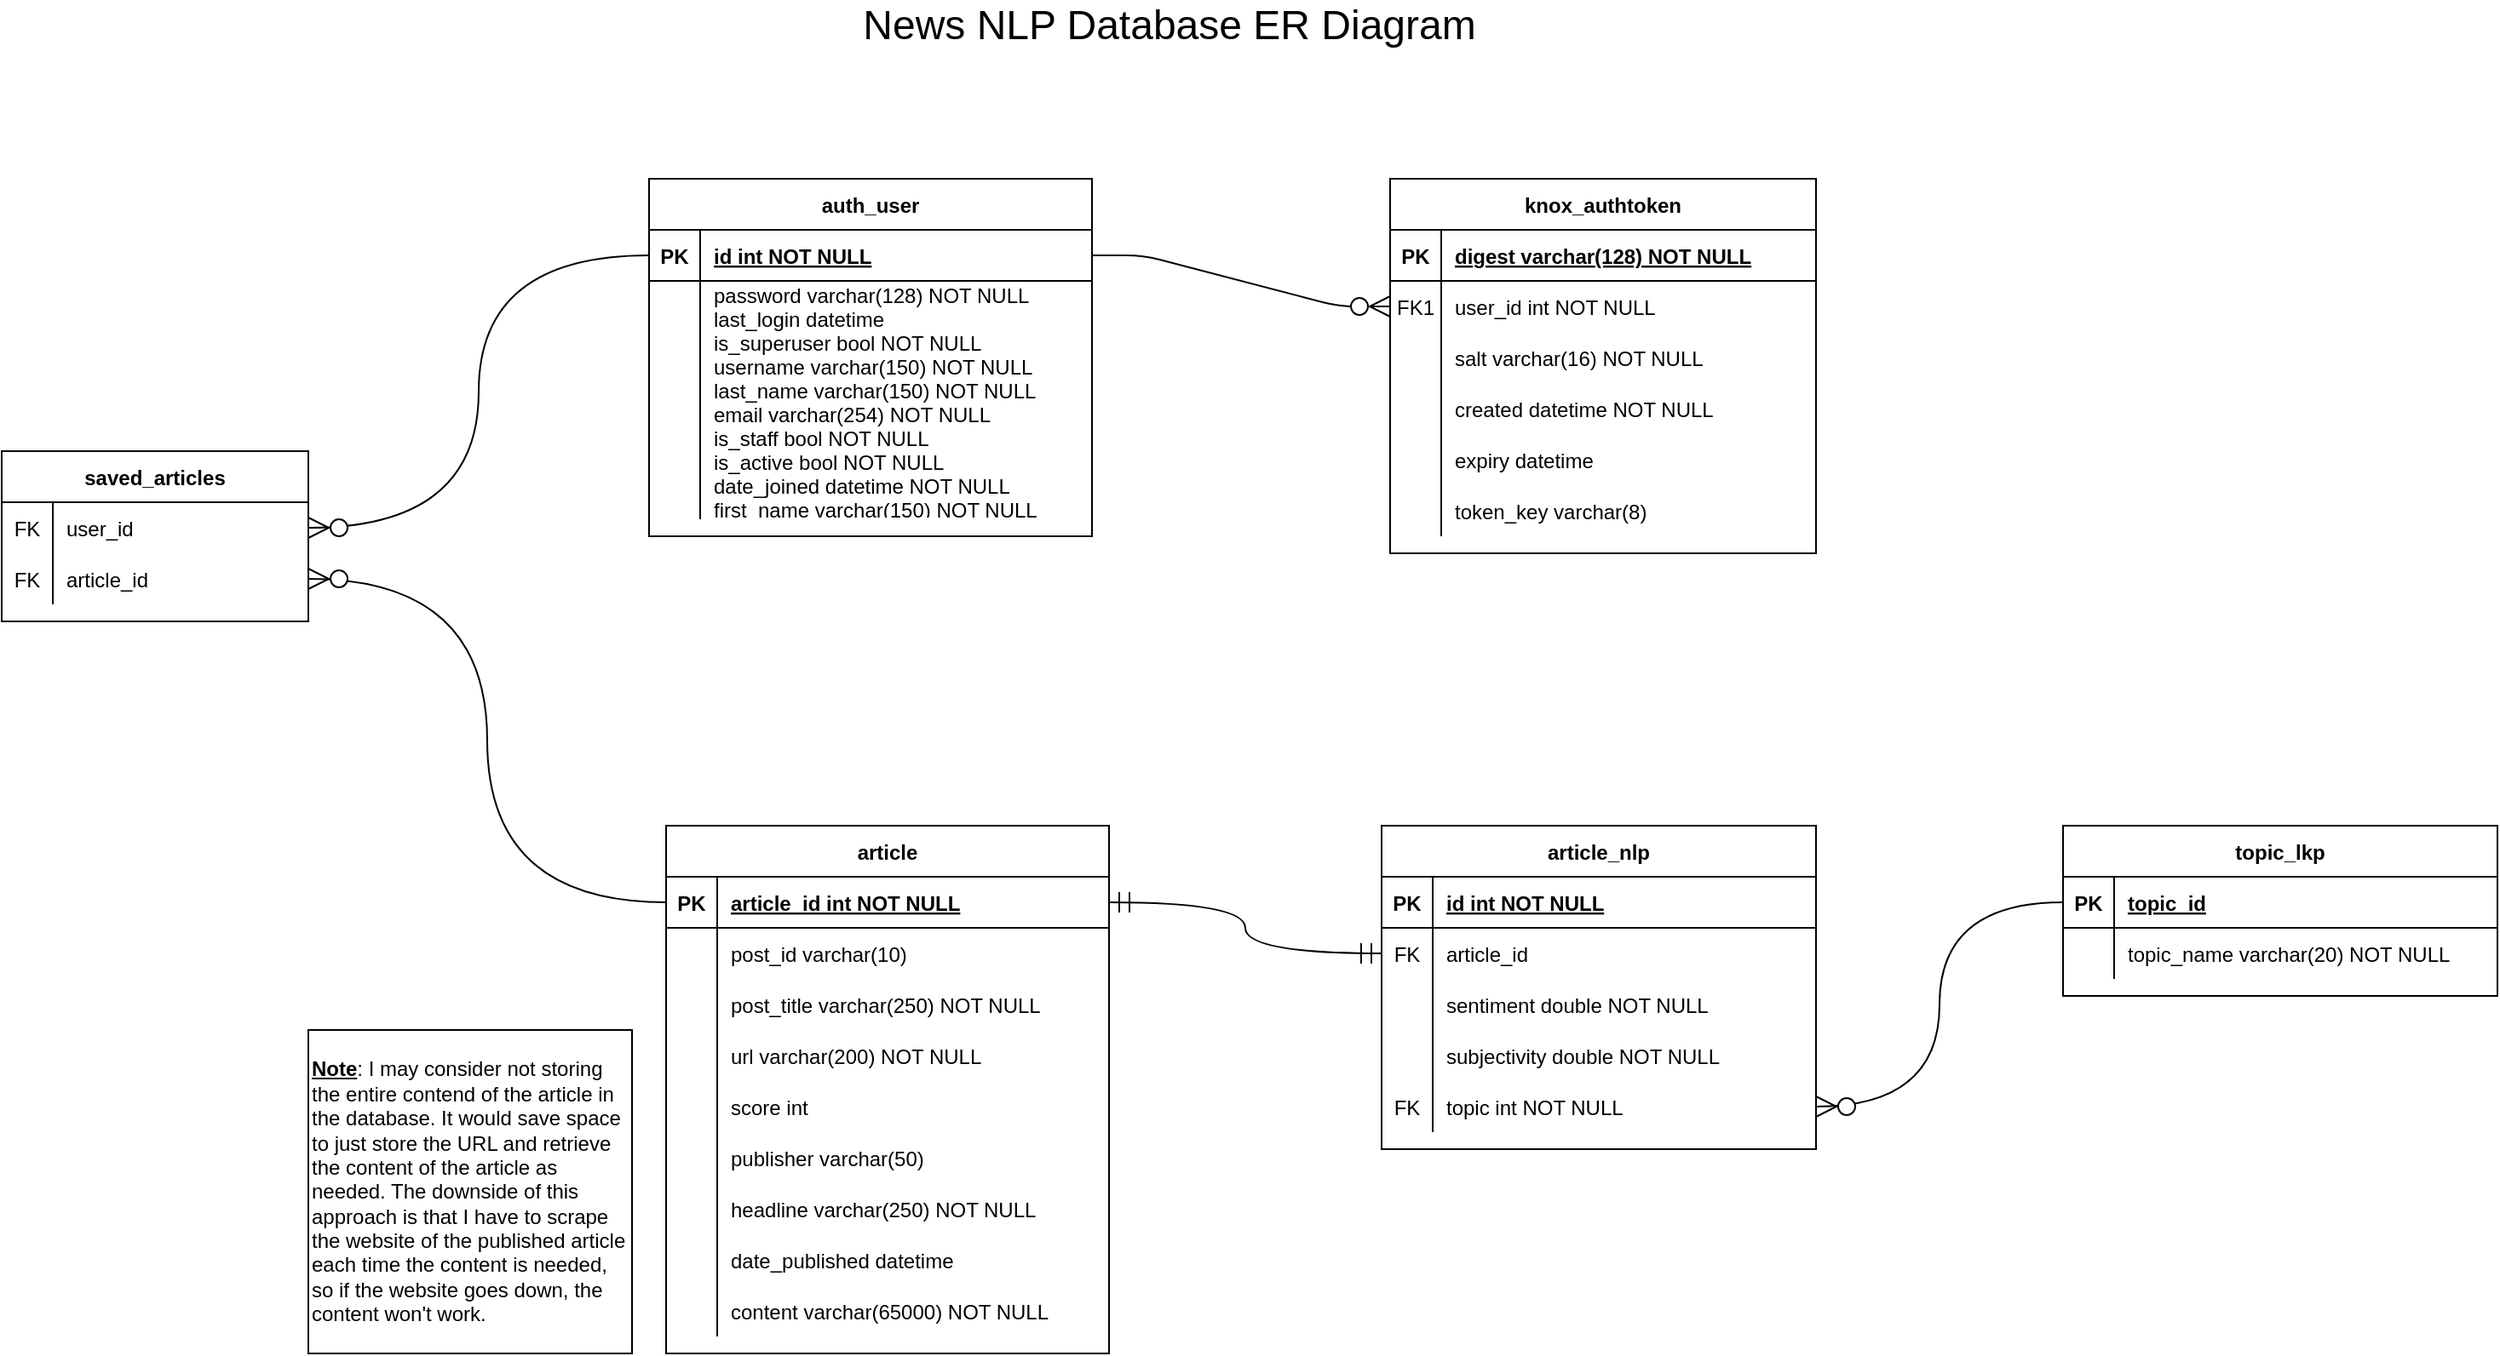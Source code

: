 <mxfile version="14.4.8" type="github">
  <diagram id="R2lEEEUBdFMjLlhIrx00" name="Page-1">
    <mxGraphModel dx="2200" dy="774" grid="1" gridSize="10" guides="1" tooltips="1" connect="1" arrows="1" fold="1" page="1" pageScale="1" pageWidth="850" pageHeight="1100" math="0" shadow="0" extFonts="Permanent Marker^https://fonts.googleapis.com/css?family=Permanent+Marker">
      <root>
        <mxCell id="0" />
        <mxCell id="1" parent="0" />
        <mxCell id="C-vyLk0tnHw3VtMMgP7b-1" value="" style="edgeStyle=entityRelationEdgeStyle;endArrow=ERzeroToMany;startArrow=none;endFill=1;startFill=0;endSize=10;" parent="1" source="C-vyLk0tnHw3VtMMgP7b-24" target="C-vyLk0tnHw3VtMMgP7b-6" edge="1">
          <mxGeometry width="100" height="100" relative="1" as="geometry">
            <mxPoint x="340" y="740" as="sourcePoint" />
            <mxPoint x="440" y="640" as="targetPoint" />
          </mxGeometry>
        </mxCell>
        <mxCell id="C-vyLk0tnHw3VtMMgP7b-2" value="knox_authtoken" style="shape=table;startSize=30;container=1;collapsible=1;childLayout=tableLayout;fixedRows=1;rowLines=0;fontStyle=1;align=center;resizeLast=1;" parent="1" vertex="1">
          <mxGeometry x="555" y="140" width="250" height="220" as="geometry">
            <mxRectangle x="450" y="120" width="70" height="30" as="alternateBounds" />
          </mxGeometry>
        </mxCell>
        <mxCell id="C-vyLk0tnHw3VtMMgP7b-3" value="" style="shape=partialRectangle;collapsible=0;dropTarget=0;pointerEvents=0;fillColor=none;points=[[0,0.5],[1,0.5]];portConstraint=eastwest;top=0;left=0;right=0;bottom=1;" parent="C-vyLk0tnHw3VtMMgP7b-2" vertex="1">
          <mxGeometry y="30" width="250" height="30" as="geometry" />
        </mxCell>
        <mxCell id="C-vyLk0tnHw3VtMMgP7b-4" value="PK" style="shape=partialRectangle;overflow=hidden;connectable=0;fillColor=none;top=0;left=0;bottom=0;right=0;fontStyle=1;" parent="C-vyLk0tnHw3VtMMgP7b-3" vertex="1">
          <mxGeometry width="30" height="30" as="geometry" />
        </mxCell>
        <mxCell id="C-vyLk0tnHw3VtMMgP7b-5" value="digest varchar(128) NOT NULL " style="shape=partialRectangle;overflow=hidden;connectable=0;fillColor=none;top=0;left=0;bottom=0;right=0;align=left;spacingLeft=6;fontStyle=5;" parent="C-vyLk0tnHw3VtMMgP7b-3" vertex="1">
          <mxGeometry x="30" width="220" height="30" as="geometry" />
        </mxCell>
        <mxCell id="C-vyLk0tnHw3VtMMgP7b-6" value="" style="shape=partialRectangle;collapsible=0;dropTarget=0;pointerEvents=0;fillColor=none;points=[[0,0.5],[1,0.5]];portConstraint=eastwest;top=0;left=0;right=0;bottom=0;" parent="C-vyLk0tnHw3VtMMgP7b-2" vertex="1">
          <mxGeometry y="60" width="250" height="30" as="geometry" />
        </mxCell>
        <mxCell id="C-vyLk0tnHw3VtMMgP7b-7" value="FK1" style="shape=partialRectangle;overflow=hidden;connectable=0;fillColor=none;top=0;left=0;bottom=0;right=0;" parent="C-vyLk0tnHw3VtMMgP7b-6" vertex="1">
          <mxGeometry width="30" height="30" as="geometry" />
        </mxCell>
        <mxCell id="C-vyLk0tnHw3VtMMgP7b-8" value="user_id int NOT NULL" style="shape=partialRectangle;overflow=hidden;connectable=0;fillColor=none;top=0;left=0;bottom=0;right=0;align=left;spacingLeft=6;" parent="C-vyLk0tnHw3VtMMgP7b-6" vertex="1">
          <mxGeometry x="30" width="220" height="30" as="geometry" />
        </mxCell>
        <mxCell id="C-vyLk0tnHw3VtMMgP7b-9" value="" style="shape=partialRectangle;collapsible=0;dropTarget=0;pointerEvents=0;fillColor=none;points=[[0,0.5],[1,0.5]];portConstraint=eastwest;top=0;left=0;right=0;bottom=0;" parent="C-vyLk0tnHw3VtMMgP7b-2" vertex="1">
          <mxGeometry y="90" width="250" height="30" as="geometry" />
        </mxCell>
        <mxCell id="C-vyLk0tnHw3VtMMgP7b-10" value="" style="shape=partialRectangle;overflow=hidden;connectable=0;fillColor=none;top=0;left=0;bottom=0;right=0;" parent="C-vyLk0tnHw3VtMMgP7b-9" vertex="1">
          <mxGeometry width="30" height="30" as="geometry" />
        </mxCell>
        <mxCell id="C-vyLk0tnHw3VtMMgP7b-11" value="salt varchar(16) NOT NULL" style="shape=partialRectangle;overflow=hidden;connectable=0;fillColor=none;top=0;left=0;bottom=0;right=0;align=left;spacingLeft=6;" parent="C-vyLk0tnHw3VtMMgP7b-9" vertex="1">
          <mxGeometry x="30" width="220" height="30" as="geometry" />
        </mxCell>
        <mxCell id="pVp8Zoh54Qk2tJpORpOQ-66" value="" style="shape=partialRectangle;collapsible=0;dropTarget=0;pointerEvents=0;fillColor=none;points=[[0,0.5],[1,0.5]];portConstraint=eastwest;top=0;left=0;right=0;bottom=0;" vertex="1" parent="C-vyLk0tnHw3VtMMgP7b-2">
          <mxGeometry y="120" width="250" height="30" as="geometry" />
        </mxCell>
        <mxCell id="pVp8Zoh54Qk2tJpORpOQ-67" value="" style="shape=partialRectangle;overflow=hidden;connectable=0;fillColor=none;top=0;left=0;bottom=0;right=0;" vertex="1" parent="pVp8Zoh54Qk2tJpORpOQ-66">
          <mxGeometry width="30" height="30" as="geometry" />
        </mxCell>
        <mxCell id="pVp8Zoh54Qk2tJpORpOQ-68" value="created datetime NOT NULL" style="shape=partialRectangle;overflow=hidden;connectable=0;fillColor=none;top=0;left=0;bottom=0;right=0;align=left;spacingLeft=6;" vertex="1" parent="pVp8Zoh54Qk2tJpORpOQ-66">
          <mxGeometry x="30" width="220" height="30" as="geometry" />
        </mxCell>
        <mxCell id="pVp8Zoh54Qk2tJpORpOQ-69" value="" style="shape=partialRectangle;collapsible=0;dropTarget=0;pointerEvents=0;fillColor=none;points=[[0,0.5],[1,0.5]];portConstraint=eastwest;top=0;left=0;right=0;bottom=0;" vertex="1" parent="C-vyLk0tnHw3VtMMgP7b-2">
          <mxGeometry y="150" width="250" height="30" as="geometry" />
        </mxCell>
        <mxCell id="pVp8Zoh54Qk2tJpORpOQ-70" value="" style="shape=partialRectangle;overflow=hidden;connectable=0;fillColor=none;top=0;left=0;bottom=0;right=0;" vertex="1" parent="pVp8Zoh54Qk2tJpORpOQ-69">
          <mxGeometry width="30" height="30" as="geometry" />
        </mxCell>
        <mxCell id="pVp8Zoh54Qk2tJpORpOQ-71" value="expiry datetime" style="shape=partialRectangle;overflow=hidden;connectable=0;fillColor=none;top=0;left=0;bottom=0;right=0;align=left;spacingLeft=6;" vertex="1" parent="pVp8Zoh54Qk2tJpORpOQ-69">
          <mxGeometry x="30" width="220" height="30" as="geometry" />
        </mxCell>
        <mxCell id="pVp8Zoh54Qk2tJpORpOQ-72" value="" style="shape=partialRectangle;collapsible=0;dropTarget=0;pointerEvents=0;fillColor=none;points=[[0,0.5],[1,0.5]];portConstraint=eastwest;top=0;left=0;right=0;bottom=0;" vertex="1" parent="C-vyLk0tnHw3VtMMgP7b-2">
          <mxGeometry y="180" width="250" height="30" as="geometry" />
        </mxCell>
        <mxCell id="pVp8Zoh54Qk2tJpORpOQ-73" value="" style="shape=partialRectangle;overflow=hidden;connectable=0;fillColor=none;top=0;left=0;bottom=0;right=0;" vertex="1" parent="pVp8Zoh54Qk2tJpORpOQ-72">
          <mxGeometry width="30" height="30" as="geometry" />
        </mxCell>
        <mxCell id="pVp8Zoh54Qk2tJpORpOQ-74" value="token_key varchar(8)" style="shape=partialRectangle;overflow=hidden;connectable=0;fillColor=none;top=0;left=0;bottom=0;right=0;align=left;spacingLeft=6;" vertex="1" parent="pVp8Zoh54Qk2tJpORpOQ-72">
          <mxGeometry x="30" width="220" height="30" as="geometry" />
        </mxCell>
        <mxCell id="pVp8Zoh54Qk2tJpORpOQ-48" style="edgeStyle=orthogonalEdgeStyle;rounded=0;orthogonalLoop=1;jettySize=auto;html=1;exitX=0;exitY=0.5;exitDx=0;exitDy=0;entryX=1;entryY=0.5;entryDx=0;entryDy=0;startArrow=none;startFill=0;endArrow=ERzeroToMany;endFill=1;endSize=10;curved=1;" edge="1" parent="1" source="C-vyLk0tnHw3VtMMgP7b-24" target="pVp8Zoh54Qk2tJpORpOQ-82">
          <mxGeometry relative="1" as="geometry">
            <mxPoint x="-125.06" y="328.01" as="targetPoint" />
          </mxGeometry>
        </mxCell>
        <mxCell id="C-vyLk0tnHw3VtMMgP7b-23" value="auth_user" style="shape=table;startSize=30;container=1;collapsible=1;childLayout=tableLayout;fixedRows=1;rowLines=0;fontStyle=1;align=center;resizeLast=1;" parent="1" vertex="1">
          <mxGeometry x="120" y="140" width="260" height="210" as="geometry" />
        </mxCell>
        <mxCell id="C-vyLk0tnHw3VtMMgP7b-24" value="" style="shape=partialRectangle;collapsible=0;dropTarget=0;pointerEvents=0;fillColor=none;points=[[0,0.5],[1,0.5]];portConstraint=eastwest;top=0;left=0;right=0;bottom=1;" parent="C-vyLk0tnHw3VtMMgP7b-23" vertex="1">
          <mxGeometry y="30" width="260" height="30" as="geometry" />
        </mxCell>
        <mxCell id="C-vyLk0tnHw3VtMMgP7b-25" value="PK" style="shape=partialRectangle;overflow=hidden;connectable=0;fillColor=none;top=0;left=0;bottom=0;right=0;fontStyle=1;" parent="C-vyLk0tnHw3VtMMgP7b-24" vertex="1">
          <mxGeometry width="30" height="30" as="geometry" />
        </mxCell>
        <mxCell id="C-vyLk0tnHw3VtMMgP7b-26" value="id int NOT NULL " style="shape=partialRectangle;overflow=hidden;connectable=0;fillColor=none;top=0;left=0;bottom=0;right=0;align=left;spacingLeft=6;fontStyle=5;" parent="C-vyLk0tnHw3VtMMgP7b-24" vertex="1">
          <mxGeometry x="30" width="230" height="30" as="geometry" />
        </mxCell>
        <mxCell id="C-vyLk0tnHw3VtMMgP7b-27" value="" style="shape=partialRectangle;collapsible=0;dropTarget=0;pointerEvents=0;fillColor=none;points=[[0,0.5],[1,0.5]];portConstraint=eastwest;top=0;left=0;right=0;bottom=0;" parent="C-vyLk0tnHw3VtMMgP7b-23" vertex="1">
          <mxGeometry y="60" width="260" height="140" as="geometry" />
        </mxCell>
        <mxCell id="C-vyLk0tnHw3VtMMgP7b-28" value="" style="shape=partialRectangle;overflow=hidden;connectable=0;fillColor=none;top=0;left=0;bottom=0;right=0;" parent="C-vyLk0tnHw3VtMMgP7b-27" vertex="1">
          <mxGeometry width="30" height="140" as="geometry" />
        </mxCell>
        <mxCell id="C-vyLk0tnHw3VtMMgP7b-29" value="password varchar(128) NOT NULL&#xa;last_login datetime&#xa;is_superuser bool NOT NULL&#xa;username varchar(150) NOT NULL&#xa;last_name varchar(150) NOT NULL&#xa;email varchar(254) NOT NULL&#xa;is_staff bool NOT NULL&#xa;is_active bool NOT NULL&#xa;date_joined datetime NOT NULL&#xa;first_name varchar(150) NOT NULL" style="shape=partialRectangle;overflow=hidden;connectable=0;fillColor=none;top=0;left=0;bottom=0;right=0;align=left;spacingLeft=6;" parent="C-vyLk0tnHw3VtMMgP7b-27" vertex="1">
          <mxGeometry x="30" width="230" height="140" as="geometry" />
        </mxCell>
        <mxCell id="pVp8Zoh54Qk2tJpORpOQ-49" style="edgeStyle=orthogonalEdgeStyle;rounded=0;orthogonalLoop=1;jettySize=auto;html=1;exitX=0;exitY=0.5;exitDx=0;exitDy=0;entryX=1;entryY=0.5;entryDx=0;entryDy=0;startArrow=none;startFill=0;endArrow=ERzeroToMany;endFill=1;endSize=10;curved=1;" edge="1" parent="1" source="pVp8Zoh54Qk2tJpORpOQ-5" target="pVp8Zoh54Qk2tJpORpOQ-85">
          <mxGeometry relative="1" as="geometry">
            <mxPoint x="-130" y="365" as="targetPoint" />
          </mxGeometry>
        </mxCell>
        <mxCell id="pVp8Zoh54Qk2tJpORpOQ-4" value="article" style="shape=table;startSize=30;container=1;collapsible=1;childLayout=tableLayout;fixedRows=1;rowLines=0;fontStyle=1;align=center;resizeLast=1;" vertex="1" parent="1">
          <mxGeometry x="130" y="520" width="260" height="310" as="geometry" />
        </mxCell>
        <mxCell id="pVp8Zoh54Qk2tJpORpOQ-5" value="" style="shape=partialRectangle;collapsible=0;dropTarget=0;pointerEvents=0;fillColor=none;top=0;left=0;bottom=1;right=0;points=[[0,0.5],[1,0.5]];portConstraint=eastwest;" vertex="1" parent="pVp8Zoh54Qk2tJpORpOQ-4">
          <mxGeometry y="30" width="260" height="30" as="geometry" />
        </mxCell>
        <mxCell id="pVp8Zoh54Qk2tJpORpOQ-6" value="PK" style="shape=partialRectangle;connectable=0;fillColor=none;top=0;left=0;bottom=0;right=0;fontStyle=1;overflow=hidden;" vertex="1" parent="pVp8Zoh54Qk2tJpORpOQ-5">
          <mxGeometry width="30" height="30" as="geometry" />
        </mxCell>
        <mxCell id="pVp8Zoh54Qk2tJpORpOQ-7" value="article_id int NOT NULL" style="shape=partialRectangle;connectable=0;fillColor=none;top=0;left=0;bottom=0;right=0;align=left;spacingLeft=6;fontStyle=5;overflow=hidden;" vertex="1" parent="pVp8Zoh54Qk2tJpORpOQ-5">
          <mxGeometry x="30" width="230" height="30" as="geometry" />
        </mxCell>
        <mxCell id="pVp8Zoh54Qk2tJpORpOQ-8" value="" style="shape=partialRectangle;collapsible=0;dropTarget=0;pointerEvents=0;fillColor=none;top=0;left=0;bottom=0;right=0;points=[[0,0.5],[1,0.5]];portConstraint=eastwest;" vertex="1" parent="pVp8Zoh54Qk2tJpORpOQ-4">
          <mxGeometry y="60" width="260" height="30" as="geometry" />
        </mxCell>
        <mxCell id="pVp8Zoh54Qk2tJpORpOQ-9" value="" style="shape=partialRectangle;connectable=0;fillColor=none;top=0;left=0;bottom=0;right=0;editable=1;overflow=hidden;" vertex="1" parent="pVp8Zoh54Qk2tJpORpOQ-8">
          <mxGeometry width="30" height="30" as="geometry" />
        </mxCell>
        <mxCell id="pVp8Zoh54Qk2tJpORpOQ-10" value="post_id varchar(10)" style="shape=partialRectangle;connectable=0;fillColor=none;top=0;left=0;bottom=0;right=0;align=left;spacingLeft=6;overflow=hidden;" vertex="1" parent="pVp8Zoh54Qk2tJpORpOQ-8">
          <mxGeometry x="30" width="230" height="30" as="geometry" />
        </mxCell>
        <mxCell id="pVp8Zoh54Qk2tJpORpOQ-11" value="" style="shape=partialRectangle;collapsible=0;dropTarget=0;pointerEvents=0;fillColor=none;top=0;left=0;bottom=0;right=0;points=[[0,0.5],[1,0.5]];portConstraint=eastwest;" vertex="1" parent="pVp8Zoh54Qk2tJpORpOQ-4">
          <mxGeometry y="90" width="260" height="30" as="geometry" />
        </mxCell>
        <mxCell id="pVp8Zoh54Qk2tJpORpOQ-12" value="" style="shape=partialRectangle;connectable=0;fillColor=none;top=0;left=0;bottom=0;right=0;editable=1;overflow=hidden;" vertex="1" parent="pVp8Zoh54Qk2tJpORpOQ-11">
          <mxGeometry width="30" height="30" as="geometry" />
        </mxCell>
        <mxCell id="pVp8Zoh54Qk2tJpORpOQ-13" value="post_title varchar(250) NOT NULL" style="shape=partialRectangle;connectable=0;fillColor=none;top=0;left=0;bottom=0;right=0;align=left;spacingLeft=6;overflow=hidden;" vertex="1" parent="pVp8Zoh54Qk2tJpORpOQ-11">
          <mxGeometry x="30" width="230" height="30" as="geometry" />
        </mxCell>
        <mxCell id="pVp8Zoh54Qk2tJpORpOQ-14" value="" style="shape=partialRectangle;collapsible=0;dropTarget=0;pointerEvents=0;fillColor=none;top=0;left=0;bottom=0;right=0;points=[[0,0.5],[1,0.5]];portConstraint=eastwest;" vertex="1" parent="pVp8Zoh54Qk2tJpORpOQ-4">
          <mxGeometry y="120" width="260" height="30" as="geometry" />
        </mxCell>
        <mxCell id="pVp8Zoh54Qk2tJpORpOQ-15" value="" style="shape=partialRectangle;connectable=0;fillColor=none;top=0;left=0;bottom=0;right=0;editable=1;overflow=hidden;" vertex="1" parent="pVp8Zoh54Qk2tJpORpOQ-14">
          <mxGeometry width="30" height="30" as="geometry" />
        </mxCell>
        <mxCell id="pVp8Zoh54Qk2tJpORpOQ-16" value="url varchar(200) NOT NULL" style="shape=partialRectangle;connectable=0;fillColor=none;top=0;left=0;bottom=0;right=0;align=left;spacingLeft=6;overflow=hidden;" vertex="1" parent="pVp8Zoh54Qk2tJpORpOQ-14">
          <mxGeometry x="30" width="230" height="30" as="geometry" />
        </mxCell>
        <mxCell id="pVp8Zoh54Qk2tJpORpOQ-17" value="" style="shape=partialRectangle;collapsible=0;dropTarget=0;pointerEvents=0;fillColor=none;top=0;left=0;bottom=0;right=0;points=[[0,0.5],[1,0.5]];portConstraint=eastwest;" vertex="1" parent="pVp8Zoh54Qk2tJpORpOQ-4">
          <mxGeometry y="150" width="260" height="30" as="geometry" />
        </mxCell>
        <mxCell id="pVp8Zoh54Qk2tJpORpOQ-18" value="" style="shape=partialRectangle;connectable=0;fillColor=none;top=0;left=0;bottom=0;right=0;editable=1;overflow=hidden;" vertex="1" parent="pVp8Zoh54Qk2tJpORpOQ-17">
          <mxGeometry width="30" height="30" as="geometry" />
        </mxCell>
        <mxCell id="pVp8Zoh54Qk2tJpORpOQ-19" value="score int" style="shape=partialRectangle;connectable=0;fillColor=none;top=0;left=0;bottom=0;right=0;align=left;spacingLeft=6;overflow=hidden;" vertex="1" parent="pVp8Zoh54Qk2tJpORpOQ-17">
          <mxGeometry x="30" width="230" height="30" as="geometry" />
        </mxCell>
        <mxCell id="pVp8Zoh54Qk2tJpORpOQ-20" value="" style="shape=partialRectangle;collapsible=0;dropTarget=0;pointerEvents=0;fillColor=none;top=0;left=0;bottom=0;right=0;points=[[0,0.5],[1,0.5]];portConstraint=eastwest;" vertex="1" parent="pVp8Zoh54Qk2tJpORpOQ-4">
          <mxGeometry y="180" width="260" height="30" as="geometry" />
        </mxCell>
        <mxCell id="pVp8Zoh54Qk2tJpORpOQ-21" value="" style="shape=partialRectangle;connectable=0;fillColor=none;top=0;left=0;bottom=0;right=0;editable=1;overflow=hidden;" vertex="1" parent="pVp8Zoh54Qk2tJpORpOQ-20">
          <mxGeometry width="30" height="30" as="geometry" />
        </mxCell>
        <mxCell id="pVp8Zoh54Qk2tJpORpOQ-22" value="publisher varchar(50)" style="shape=partialRectangle;connectable=0;fillColor=none;top=0;left=0;bottom=0;right=0;align=left;spacingLeft=6;overflow=hidden;" vertex="1" parent="pVp8Zoh54Qk2tJpORpOQ-20">
          <mxGeometry x="30" width="230" height="30" as="geometry" />
        </mxCell>
        <mxCell id="pVp8Zoh54Qk2tJpORpOQ-23" value="" style="shape=partialRectangle;collapsible=0;dropTarget=0;pointerEvents=0;fillColor=none;top=0;left=0;bottom=0;right=0;points=[[0,0.5],[1,0.5]];portConstraint=eastwest;" vertex="1" parent="pVp8Zoh54Qk2tJpORpOQ-4">
          <mxGeometry y="210" width="260" height="30" as="geometry" />
        </mxCell>
        <mxCell id="pVp8Zoh54Qk2tJpORpOQ-24" value="" style="shape=partialRectangle;connectable=0;fillColor=none;top=0;left=0;bottom=0;right=0;editable=1;overflow=hidden;" vertex="1" parent="pVp8Zoh54Qk2tJpORpOQ-23">
          <mxGeometry width="30" height="30" as="geometry" />
        </mxCell>
        <mxCell id="pVp8Zoh54Qk2tJpORpOQ-25" value="headline varchar(250) NOT NULL" style="shape=partialRectangle;connectable=0;fillColor=none;top=0;left=0;bottom=0;right=0;align=left;spacingLeft=6;overflow=hidden;" vertex="1" parent="pVp8Zoh54Qk2tJpORpOQ-23">
          <mxGeometry x="30" width="230" height="30" as="geometry" />
        </mxCell>
        <mxCell id="pVp8Zoh54Qk2tJpORpOQ-26" value="" style="shape=partialRectangle;collapsible=0;dropTarget=0;pointerEvents=0;fillColor=none;top=0;left=0;bottom=0;right=0;points=[[0,0.5],[1,0.5]];portConstraint=eastwest;" vertex="1" parent="pVp8Zoh54Qk2tJpORpOQ-4">
          <mxGeometry y="240" width="260" height="30" as="geometry" />
        </mxCell>
        <mxCell id="pVp8Zoh54Qk2tJpORpOQ-27" value="" style="shape=partialRectangle;connectable=0;fillColor=none;top=0;left=0;bottom=0;right=0;editable=1;overflow=hidden;" vertex="1" parent="pVp8Zoh54Qk2tJpORpOQ-26">
          <mxGeometry width="30" height="30" as="geometry" />
        </mxCell>
        <mxCell id="pVp8Zoh54Qk2tJpORpOQ-28" value="date_published datetime" style="shape=partialRectangle;connectable=0;fillColor=none;top=0;left=0;bottom=0;right=0;align=left;spacingLeft=6;overflow=hidden;" vertex="1" parent="pVp8Zoh54Qk2tJpORpOQ-26">
          <mxGeometry x="30" width="230" height="30" as="geometry" />
        </mxCell>
        <mxCell id="pVp8Zoh54Qk2tJpORpOQ-29" value="" style="shape=partialRectangle;collapsible=0;dropTarget=0;pointerEvents=0;fillColor=none;top=0;left=0;bottom=0;right=0;points=[[0,0.5],[1,0.5]];portConstraint=eastwest;" vertex="1" parent="pVp8Zoh54Qk2tJpORpOQ-4">
          <mxGeometry y="270" width="260" height="30" as="geometry" />
        </mxCell>
        <mxCell id="pVp8Zoh54Qk2tJpORpOQ-30" value="" style="shape=partialRectangle;connectable=0;fillColor=none;top=0;left=0;bottom=0;right=0;editable=1;overflow=hidden;" vertex="1" parent="pVp8Zoh54Qk2tJpORpOQ-29">
          <mxGeometry width="30" height="30" as="geometry" />
        </mxCell>
        <mxCell id="pVp8Zoh54Qk2tJpORpOQ-31" value="content varchar(65000) NOT NULL" style="shape=partialRectangle;connectable=0;fillColor=none;top=0;left=0;bottom=0;right=0;align=left;spacingLeft=6;overflow=hidden;" vertex="1" parent="pVp8Zoh54Qk2tJpORpOQ-29">
          <mxGeometry x="30" width="230" height="30" as="geometry" />
        </mxCell>
        <mxCell id="pVp8Zoh54Qk2tJpORpOQ-50" value="article_nlp" style="shape=table;startSize=30;container=1;collapsible=1;childLayout=tableLayout;fixedRows=1;rowLines=0;fontStyle=1;align=center;resizeLast=1;" vertex="1" parent="1">
          <mxGeometry x="550" y="520" width="255" height="190" as="geometry" />
        </mxCell>
        <mxCell id="pVp8Zoh54Qk2tJpORpOQ-51" value="" style="shape=partialRectangle;collapsible=0;dropTarget=0;pointerEvents=0;fillColor=none;top=0;left=0;bottom=1;right=0;points=[[0,0.5],[1,0.5]];portConstraint=eastwest;" vertex="1" parent="pVp8Zoh54Qk2tJpORpOQ-50">
          <mxGeometry y="30" width="255" height="30" as="geometry" />
        </mxCell>
        <mxCell id="pVp8Zoh54Qk2tJpORpOQ-52" value="PK" style="shape=partialRectangle;connectable=0;fillColor=none;top=0;left=0;bottom=0;right=0;fontStyle=1;overflow=hidden;" vertex="1" parent="pVp8Zoh54Qk2tJpORpOQ-51">
          <mxGeometry width="30" height="30" as="geometry" />
        </mxCell>
        <mxCell id="pVp8Zoh54Qk2tJpORpOQ-53" value="id int NOT NULL" style="shape=partialRectangle;connectable=0;fillColor=none;top=0;left=0;bottom=0;right=0;align=left;spacingLeft=6;fontStyle=5;overflow=hidden;" vertex="1" parent="pVp8Zoh54Qk2tJpORpOQ-51">
          <mxGeometry x="30" width="225" height="30" as="geometry" />
        </mxCell>
        <mxCell id="pVp8Zoh54Qk2tJpORpOQ-54" value="" style="shape=partialRectangle;collapsible=0;dropTarget=0;pointerEvents=0;fillColor=none;top=0;left=0;bottom=0;right=0;points=[[0,0.5],[1,0.5]];portConstraint=eastwest;" vertex="1" parent="pVp8Zoh54Qk2tJpORpOQ-50">
          <mxGeometry y="60" width="255" height="30" as="geometry" />
        </mxCell>
        <mxCell id="pVp8Zoh54Qk2tJpORpOQ-55" value="FK" style="shape=partialRectangle;connectable=0;fillColor=none;top=0;left=0;bottom=0;right=0;editable=1;overflow=hidden;" vertex="1" parent="pVp8Zoh54Qk2tJpORpOQ-54">
          <mxGeometry width="30" height="30" as="geometry" />
        </mxCell>
        <mxCell id="pVp8Zoh54Qk2tJpORpOQ-56" value="article_id" style="shape=partialRectangle;connectable=0;fillColor=none;top=0;left=0;bottom=0;right=0;align=left;spacingLeft=6;overflow=hidden;" vertex="1" parent="pVp8Zoh54Qk2tJpORpOQ-54">
          <mxGeometry x="30" width="225" height="30" as="geometry" />
        </mxCell>
        <mxCell id="pVp8Zoh54Qk2tJpORpOQ-57" value="" style="shape=partialRectangle;collapsible=0;dropTarget=0;pointerEvents=0;fillColor=none;top=0;left=0;bottom=0;right=0;points=[[0,0.5],[1,0.5]];portConstraint=eastwest;" vertex="1" parent="pVp8Zoh54Qk2tJpORpOQ-50">
          <mxGeometry y="90" width="255" height="30" as="geometry" />
        </mxCell>
        <mxCell id="pVp8Zoh54Qk2tJpORpOQ-58" value="" style="shape=partialRectangle;connectable=0;fillColor=none;top=0;left=0;bottom=0;right=0;editable=1;overflow=hidden;" vertex="1" parent="pVp8Zoh54Qk2tJpORpOQ-57">
          <mxGeometry width="30" height="30" as="geometry" />
        </mxCell>
        <mxCell id="pVp8Zoh54Qk2tJpORpOQ-59" value="sentiment double NOT NULL" style="shape=partialRectangle;connectable=0;fillColor=none;top=0;left=0;bottom=0;right=0;align=left;spacingLeft=6;overflow=hidden;" vertex="1" parent="pVp8Zoh54Qk2tJpORpOQ-57">
          <mxGeometry x="30" width="225" height="30" as="geometry" />
        </mxCell>
        <mxCell id="pVp8Zoh54Qk2tJpORpOQ-60" value="" style="shape=partialRectangle;collapsible=0;dropTarget=0;pointerEvents=0;fillColor=none;top=0;left=0;bottom=0;right=0;points=[[0,0.5],[1,0.5]];portConstraint=eastwest;" vertex="1" parent="pVp8Zoh54Qk2tJpORpOQ-50">
          <mxGeometry y="120" width="255" height="30" as="geometry" />
        </mxCell>
        <mxCell id="pVp8Zoh54Qk2tJpORpOQ-61" value="" style="shape=partialRectangle;connectable=0;fillColor=none;top=0;left=0;bottom=0;right=0;editable=1;overflow=hidden;" vertex="1" parent="pVp8Zoh54Qk2tJpORpOQ-60">
          <mxGeometry width="30" height="30" as="geometry" />
        </mxCell>
        <mxCell id="pVp8Zoh54Qk2tJpORpOQ-62" value="subjectivity double NOT NULL" style="shape=partialRectangle;connectable=0;fillColor=none;top=0;left=0;bottom=0;right=0;align=left;spacingLeft=6;overflow=hidden;" vertex="1" parent="pVp8Zoh54Qk2tJpORpOQ-60">
          <mxGeometry x="30" width="225" height="30" as="geometry" />
        </mxCell>
        <mxCell id="pVp8Zoh54Qk2tJpORpOQ-91" value="" style="shape=partialRectangle;collapsible=0;dropTarget=0;pointerEvents=0;fillColor=none;top=0;left=0;bottom=0;right=0;points=[[0,0.5],[1,0.5]];portConstraint=eastwest;" vertex="1" parent="pVp8Zoh54Qk2tJpORpOQ-50">
          <mxGeometry y="150" width="255" height="30" as="geometry" />
        </mxCell>
        <mxCell id="pVp8Zoh54Qk2tJpORpOQ-92" value="FK" style="shape=partialRectangle;connectable=0;fillColor=none;top=0;left=0;bottom=0;right=0;editable=1;overflow=hidden;" vertex="1" parent="pVp8Zoh54Qk2tJpORpOQ-91">
          <mxGeometry width="30" height="30" as="geometry" />
        </mxCell>
        <mxCell id="pVp8Zoh54Qk2tJpORpOQ-93" value="topic int NOT NULL" style="shape=partialRectangle;connectable=0;fillColor=none;top=0;left=0;bottom=0;right=0;align=left;spacingLeft=6;overflow=hidden;" vertex="1" parent="pVp8Zoh54Qk2tJpORpOQ-91">
          <mxGeometry x="30" width="225" height="30" as="geometry" />
        </mxCell>
        <mxCell id="pVp8Zoh54Qk2tJpORpOQ-78" value="saved_articles" style="shape=table;startSize=30;container=1;collapsible=1;childLayout=tableLayout;fixedRows=1;rowLines=0;fontStyle=1;align=center;resizeLast=1;" vertex="1" parent="1">
          <mxGeometry x="-260" y="300" width="180" height="100" as="geometry" />
        </mxCell>
        <mxCell id="pVp8Zoh54Qk2tJpORpOQ-82" value="" style="shape=partialRectangle;collapsible=0;dropTarget=0;pointerEvents=0;fillColor=none;top=0;left=0;bottom=0;right=0;points=[[0,0.5],[1,0.5]];portConstraint=eastwest;" vertex="1" parent="pVp8Zoh54Qk2tJpORpOQ-78">
          <mxGeometry y="30" width="180" height="30" as="geometry" />
        </mxCell>
        <mxCell id="pVp8Zoh54Qk2tJpORpOQ-83" value="FK" style="shape=partialRectangle;connectable=0;fillColor=none;top=0;left=0;bottom=0;right=0;editable=1;overflow=hidden;" vertex="1" parent="pVp8Zoh54Qk2tJpORpOQ-82">
          <mxGeometry width="30" height="30" as="geometry" />
        </mxCell>
        <mxCell id="pVp8Zoh54Qk2tJpORpOQ-84" value="user_id" style="shape=partialRectangle;connectable=0;fillColor=none;top=0;left=0;bottom=0;right=0;align=left;spacingLeft=6;overflow=hidden;" vertex="1" parent="pVp8Zoh54Qk2tJpORpOQ-82">
          <mxGeometry x="30" width="150" height="30" as="geometry" />
        </mxCell>
        <mxCell id="pVp8Zoh54Qk2tJpORpOQ-85" value="" style="shape=partialRectangle;collapsible=0;dropTarget=0;pointerEvents=0;fillColor=none;top=0;left=0;bottom=0;right=0;points=[[0,0.5],[1,0.5]];portConstraint=eastwest;" vertex="1" parent="pVp8Zoh54Qk2tJpORpOQ-78">
          <mxGeometry y="60" width="180" height="30" as="geometry" />
        </mxCell>
        <mxCell id="pVp8Zoh54Qk2tJpORpOQ-86" value="FK" style="shape=partialRectangle;connectable=0;fillColor=none;top=0;left=0;bottom=0;right=0;editable=1;overflow=hidden;" vertex="1" parent="pVp8Zoh54Qk2tJpORpOQ-85">
          <mxGeometry width="30" height="30" as="geometry" />
        </mxCell>
        <mxCell id="pVp8Zoh54Qk2tJpORpOQ-87" value="article_id" style="shape=partialRectangle;connectable=0;fillColor=none;top=0;left=0;bottom=0;right=0;align=left;spacingLeft=6;overflow=hidden;" vertex="1" parent="pVp8Zoh54Qk2tJpORpOQ-85">
          <mxGeometry x="30" width="150" height="30" as="geometry" />
        </mxCell>
        <mxCell id="pVp8Zoh54Qk2tJpORpOQ-94" style="edgeStyle=orthogonalEdgeStyle;curved=1;rounded=0;orthogonalLoop=1;jettySize=auto;html=1;exitX=1;exitY=0.5;exitDx=0;exitDy=0;entryX=0;entryY=0.5;entryDx=0;entryDy=0;startArrow=ERmandOne;startFill=0;endArrow=ERmandOne;endFill=0;endSize=10;startSize=10;" edge="1" parent="1" source="pVp8Zoh54Qk2tJpORpOQ-5" target="pVp8Zoh54Qk2tJpORpOQ-54">
          <mxGeometry relative="1" as="geometry" />
        </mxCell>
        <mxCell id="pVp8Zoh54Qk2tJpORpOQ-95" value="topic_lkp" style="shape=table;startSize=30;container=1;collapsible=1;childLayout=tableLayout;fixedRows=1;rowLines=0;fontStyle=1;align=center;resizeLast=1;" vertex="1" parent="1">
          <mxGeometry x="950" y="520" width="255" height="100" as="geometry" />
        </mxCell>
        <mxCell id="pVp8Zoh54Qk2tJpORpOQ-96" value="" style="shape=partialRectangle;collapsible=0;dropTarget=0;pointerEvents=0;fillColor=none;top=0;left=0;bottom=1;right=0;points=[[0,0.5],[1,0.5]];portConstraint=eastwest;" vertex="1" parent="pVp8Zoh54Qk2tJpORpOQ-95">
          <mxGeometry y="30" width="255" height="30" as="geometry" />
        </mxCell>
        <mxCell id="pVp8Zoh54Qk2tJpORpOQ-97" value="PK" style="shape=partialRectangle;connectable=0;fillColor=none;top=0;left=0;bottom=0;right=0;fontStyle=1;overflow=hidden;" vertex="1" parent="pVp8Zoh54Qk2tJpORpOQ-96">
          <mxGeometry width="30" height="30" as="geometry" />
        </mxCell>
        <mxCell id="pVp8Zoh54Qk2tJpORpOQ-98" value="topic_id" style="shape=partialRectangle;connectable=0;fillColor=none;top=0;left=0;bottom=0;right=0;align=left;spacingLeft=6;fontStyle=5;overflow=hidden;" vertex="1" parent="pVp8Zoh54Qk2tJpORpOQ-96">
          <mxGeometry x="30" width="225" height="30" as="geometry" />
        </mxCell>
        <mxCell id="pVp8Zoh54Qk2tJpORpOQ-99" value="" style="shape=partialRectangle;collapsible=0;dropTarget=0;pointerEvents=0;fillColor=none;top=0;left=0;bottom=0;right=0;points=[[0,0.5],[1,0.5]];portConstraint=eastwest;" vertex="1" parent="pVp8Zoh54Qk2tJpORpOQ-95">
          <mxGeometry y="60" width="255" height="30" as="geometry" />
        </mxCell>
        <mxCell id="pVp8Zoh54Qk2tJpORpOQ-100" value="" style="shape=partialRectangle;connectable=0;fillColor=none;top=0;left=0;bottom=0;right=0;editable=1;overflow=hidden;" vertex="1" parent="pVp8Zoh54Qk2tJpORpOQ-99">
          <mxGeometry width="30" height="30" as="geometry" />
        </mxCell>
        <mxCell id="pVp8Zoh54Qk2tJpORpOQ-101" value="topic_name varchar(20) NOT NULL" style="shape=partialRectangle;connectable=0;fillColor=none;top=0;left=0;bottom=0;right=0;align=left;spacingLeft=6;overflow=hidden;" vertex="1" parent="pVp8Zoh54Qk2tJpORpOQ-99">
          <mxGeometry x="30" width="225" height="30" as="geometry" />
        </mxCell>
        <mxCell id="pVp8Zoh54Qk2tJpORpOQ-111" style="edgeStyle=orthogonalEdgeStyle;curved=1;rounded=0;orthogonalLoop=1;jettySize=auto;html=1;exitX=0;exitY=0.5;exitDx=0;exitDy=0;entryX=1;entryY=0.5;entryDx=0;entryDy=0;startArrow=none;startFill=0;startSize=10;endArrow=ERzeroToMany;endFill=1;endSize=10;" edge="1" parent="1" source="pVp8Zoh54Qk2tJpORpOQ-96" target="pVp8Zoh54Qk2tJpORpOQ-91">
          <mxGeometry relative="1" as="geometry" />
        </mxCell>
        <mxCell id="pVp8Zoh54Qk2tJpORpOQ-112" value="&lt;font style=&quot;font-size: 24px&quot;&gt;News NLP Database ER Diagram&lt;/font&gt;" style="text;html=1;align=center;verticalAlign=middle;resizable=0;points=[];autosize=1;" vertex="1" parent="1">
          <mxGeometry x="235" y="40" width="380" height="20" as="geometry" />
        </mxCell>
        <mxCell id="pVp8Zoh54Qk2tJpORpOQ-113" value="&lt;b&gt;&lt;u&gt;Note&lt;/u&gt;&lt;/b&gt;: I may consider not storing the entire contend of the article in the database. It would save space to just store the URL and retrieve the content of the article as needed. The downside of this approach is that I have to scrape the website of the published article each time the content is needed, so if the website goes down, the content won&#39;t work." style="rounded=0;whiteSpace=wrap;html=1;align=left;" vertex="1" parent="1">
          <mxGeometry x="-80" y="640" width="190" height="190" as="geometry" />
        </mxCell>
      </root>
    </mxGraphModel>
  </diagram>
</mxfile>
